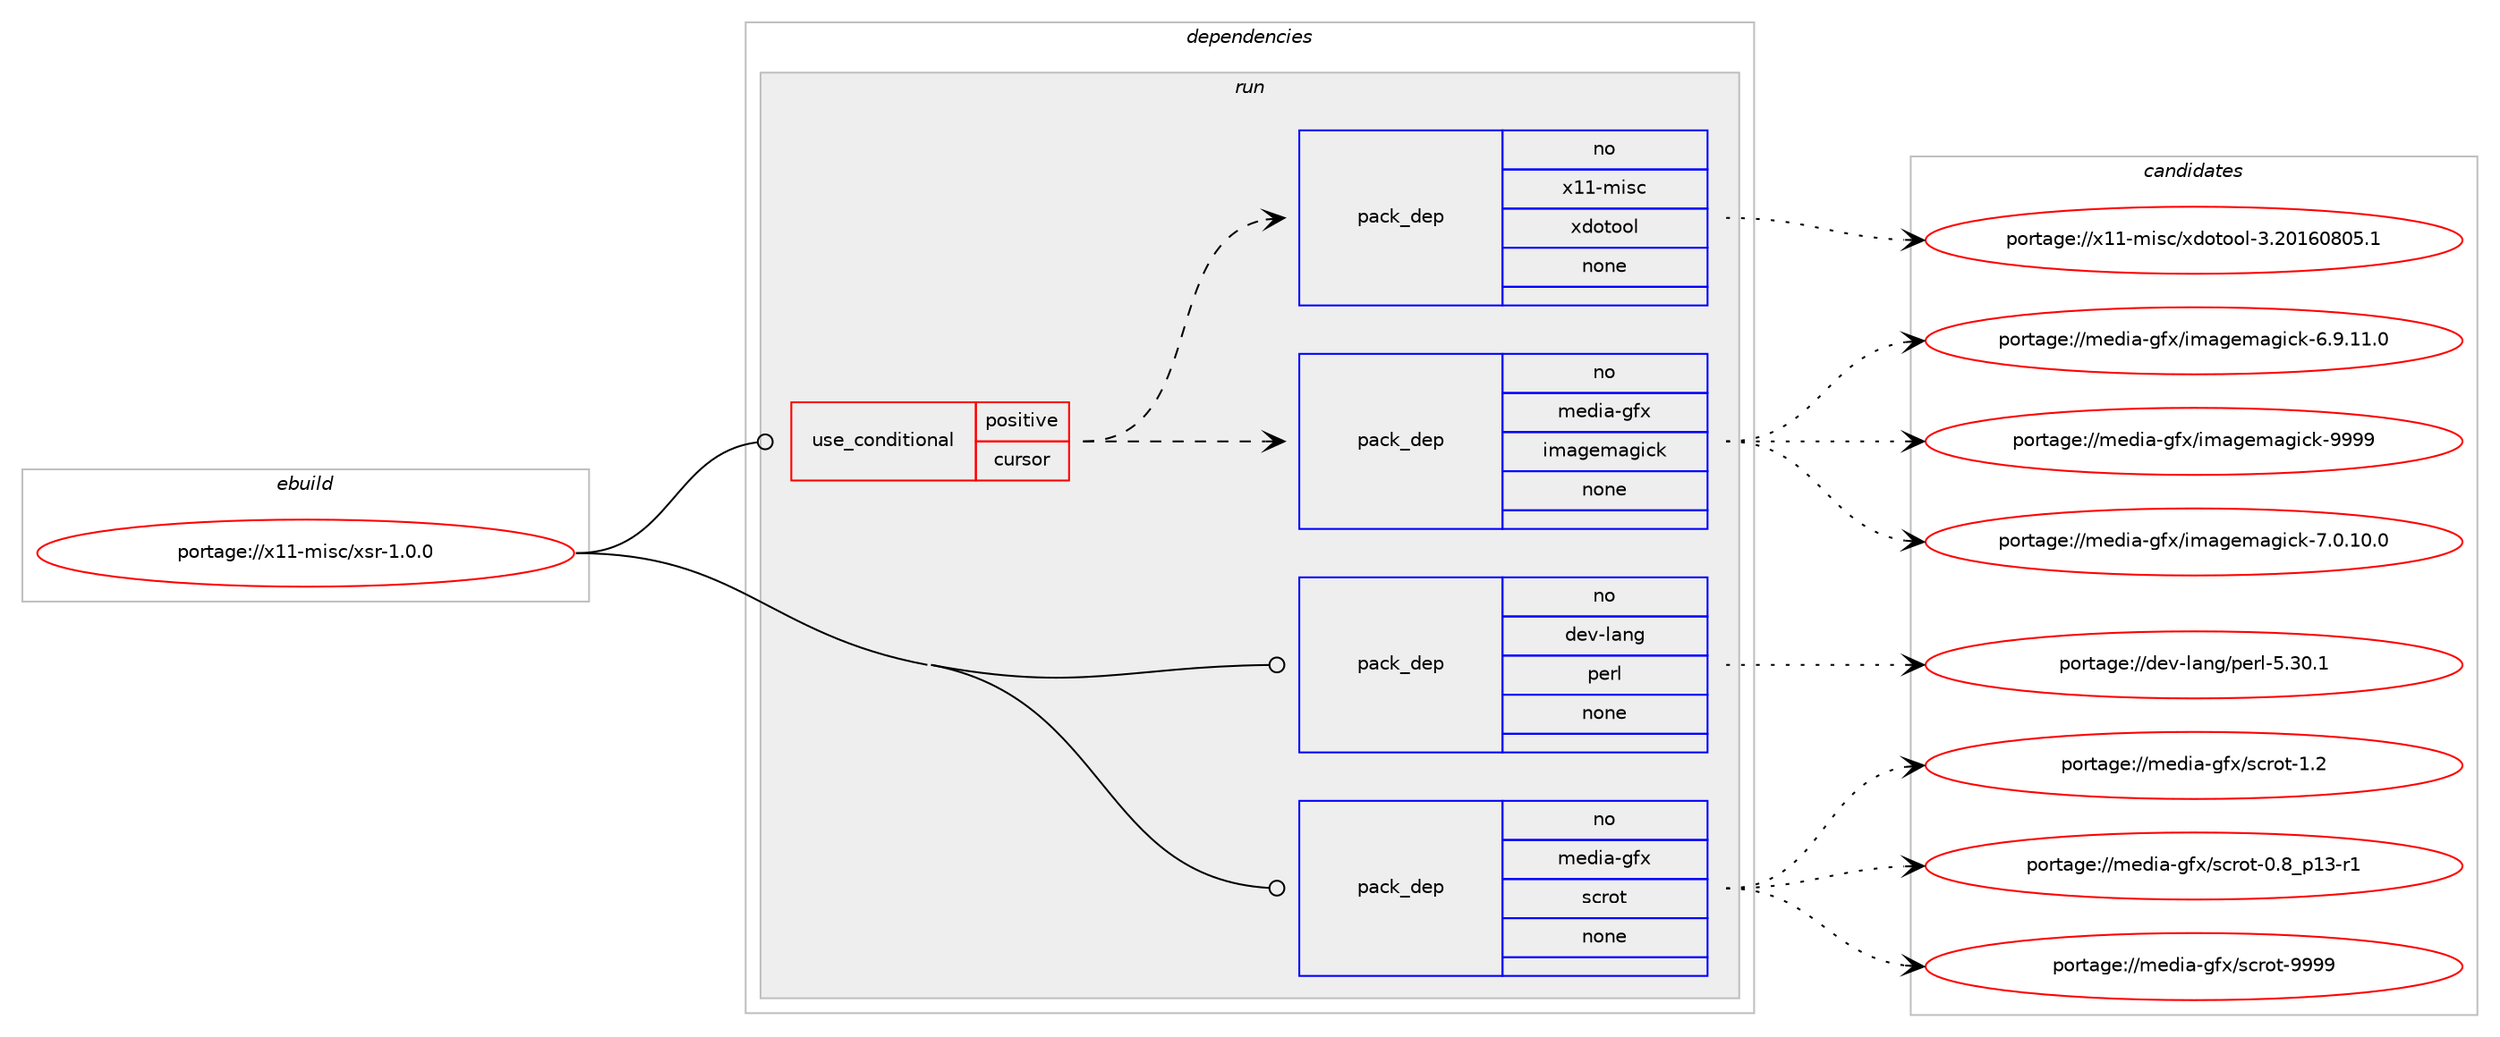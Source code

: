 digraph prolog {

# *************
# Graph options
# *************

newrank=true;
concentrate=true;
compound=true;
graph [rankdir=LR,fontname=Helvetica,fontsize=10,ranksep=1.5];#, ranksep=2.5, nodesep=0.2];
edge  [arrowhead=vee];
node  [fontname=Helvetica,fontsize=10];

# **********
# The ebuild
# **********

subgraph cluster_leftcol {
color=gray;
rank=same;
label=<<i>ebuild</i>>;
id [label="portage://x11-misc/xsr-1.0.0", color=red, width=4, href="../x11-misc/xsr-1.0.0.svg"];
}

# ****************
# The dependencies
# ****************

subgraph cluster_midcol {
color=gray;
label=<<i>dependencies</i>>;
subgraph cluster_compile {
fillcolor="#eeeeee";
style=filled;
label=<<i>compile</i>>;
}
subgraph cluster_compileandrun {
fillcolor="#eeeeee";
style=filled;
label=<<i>compile and run</i>>;
}
subgraph cluster_run {
fillcolor="#eeeeee";
style=filled;
label=<<i>run</i>>;
subgraph cond480 {
dependency3746 [label=<<TABLE BORDER="0" CELLBORDER="1" CELLSPACING="0" CELLPADDING="4"><TR><TD ROWSPAN="3" CELLPADDING="10">use_conditional</TD></TR><TR><TD>positive</TD></TR><TR><TD>cursor</TD></TR></TABLE>>, shape=none, color=red];
subgraph pack3238 {
dependency3747 [label=<<TABLE BORDER="0" CELLBORDER="1" CELLSPACING="0" CELLPADDING="4" WIDTH="220"><TR><TD ROWSPAN="6" CELLPADDING="30">pack_dep</TD></TR><TR><TD WIDTH="110">no</TD></TR><TR><TD>media-gfx</TD></TR><TR><TD>imagemagick</TD></TR><TR><TD>none</TD></TR><TR><TD></TD></TR></TABLE>>, shape=none, color=blue];
}
dependency3746:e -> dependency3747:w [weight=20,style="dashed",arrowhead="vee"];
subgraph pack3239 {
dependency3748 [label=<<TABLE BORDER="0" CELLBORDER="1" CELLSPACING="0" CELLPADDING="4" WIDTH="220"><TR><TD ROWSPAN="6" CELLPADDING="30">pack_dep</TD></TR><TR><TD WIDTH="110">no</TD></TR><TR><TD>x11-misc</TD></TR><TR><TD>xdotool</TD></TR><TR><TD>none</TD></TR><TR><TD></TD></TR></TABLE>>, shape=none, color=blue];
}
dependency3746:e -> dependency3748:w [weight=20,style="dashed",arrowhead="vee"];
}
id:e -> dependency3746:w [weight=20,style="solid",arrowhead="odot"];
subgraph pack3240 {
dependency3749 [label=<<TABLE BORDER="0" CELLBORDER="1" CELLSPACING="0" CELLPADDING="4" WIDTH="220"><TR><TD ROWSPAN="6" CELLPADDING="30">pack_dep</TD></TR><TR><TD WIDTH="110">no</TD></TR><TR><TD>dev-lang</TD></TR><TR><TD>perl</TD></TR><TR><TD>none</TD></TR><TR><TD></TD></TR></TABLE>>, shape=none, color=blue];
}
id:e -> dependency3749:w [weight=20,style="solid",arrowhead="odot"];
subgraph pack3241 {
dependency3750 [label=<<TABLE BORDER="0" CELLBORDER="1" CELLSPACING="0" CELLPADDING="4" WIDTH="220"><TR><TD ROWSPAN="6" CELLPADDING="30">pack_dep</TD></TR><TR><TD WIDTH="110">no</TD></TR><TR><TD>media-gfx</TD></TR><TR><TD>scrot</TD></TR><TR><TD>none</TD></TR><TR><TD></TD></TR></TABLE>>, shape=none, color=blue];
}
id:e -> dependency3750:w [weight=20,style="solid",arrowhead="odot"];
}
}

# **************
# The candidates
# **************

subgraph cluster_choices {
rank=same;
color=gray;
label=<<i>candidates</i>>;

subgraph choice3238 {
color=black;
nodesep=1;
choice1091011001059745103102120471051099710310110997103105991074557575757 [label="portage://media-gfx/imagemagick-9999", color=red, width=4,href="../media-gfx/imagemagick-9999.svg"];
choice109101100105974510310212047105109971031011099710310599107455546484649484648 [label="portage://media-gfx/imagemagick-7.0.10.0", color=red, width=4,href="../media-gfx/imagemagick-7.0.10.0.svg"];
choice109101100105974510310212047105109971031011099710310599107455446574649494648 [label="portage://media-gfx/imagemagick-6.9.11.0", color=red, width=4,href="../media-gfx/imagemagick-6.9.11.0.svg"];
dependency3747:e -> choice1091011001059745103102120471051099710310110997103105991074557575757:w [style=dotted,weight="100"];
dependency3747:e -> choice109101100105974510310212047105109971031011099710310599107455546484649484648:w [style=dotted,weight="100"];
dependency3747:e -> choice109101100105974510310212047105109971031011099710310599107455446574649494648:w [style=dotted,weight="100"];
}
subgraph choice3239 {
color=black;
nodesep=1;
choice120494945109105115994712010011111611111110845514650484954485648534649 [label="portage://x11-misc/xdotool-3.20160805.1", color=red, width=4,href="../x11-misc/xdotool-3.20160805.1.svg"];
dependency3748:e -> choice120494945109105115994712010011111611111110845514650484954485648534649:w [style=dotted,weight="100"];
}
subgraph choice3240 {
color=black;
nodesep=1;
choice10010111845108971101034711210111410845534651484649 [label="portage://dev-lang/perl-5.30.1", color=red, width=4,href="../dev-lang/perl-5.30.1.svg"];
dependency3749:e -> choice10010111845108971101034711210111410845534651484649:w [style=dotted,weight="100"];
}
subgraph choice3241 {
color=black;
nodesep=1;
choice109101100105974510310212047115991141111164557575757 [label="portage://media-gfx/scrot-9999", color=red, width=4,href="../media-gfx/scrot-9999.svg"];
choice1091011001059745103102120471159911411111645494650 [label="portage://media-gfx/scrot-1.2", color=red, width=4,href="../media-gfx/scrot-1.2.svg"];
choice10910110010597451031021204711599114111116454846569511249514511449 [label="portage://media-gfx/scrot-0.8_p13-r1", color=red, width=4,href="../media-gfx/scrot-0.8_p13-r1.svg"];
dependency3750:e -> choice109101100105974510310212047115991141111164557575757:w [style=dotted,weight="100"];
dependency3750:e -> choice1091011001059745103102120471159911411111645494650:w [style=dotted,weight="100"];
dependency3750:e -> choice10910110010597451031021204711599114111116454846569511249514511449:w [style=dotted,weight="100"];
}
}

}
